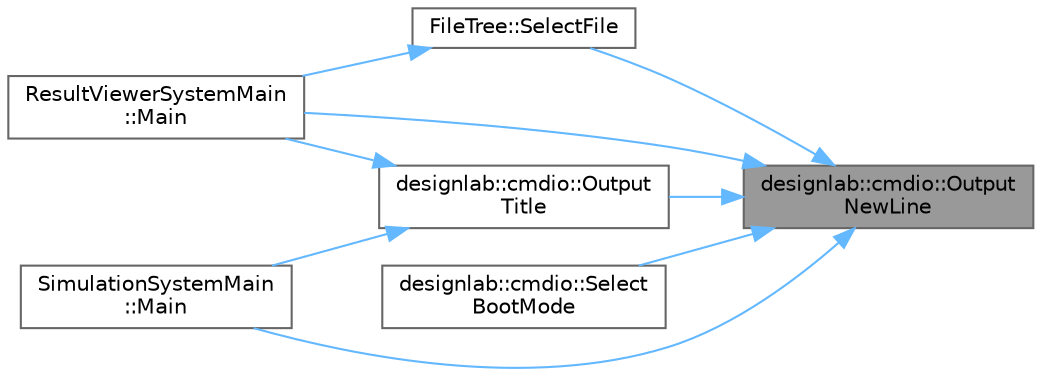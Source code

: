digraph "designlab::cmdio::OutputNewLine"
{
 // LATEX_PDF_SIZE
  bgcolor="transparent";
  edge [fontname=Helvetica,fontsize=10,labelfontname=Helvetica,labelfontsize=10];
  node [fontname=Helvetica,fontsize=10,shape=box,height=0.2,width=0.4];
  rankdir="RL";
  Node1 [id="Node000001",label="designlab::cmdio::Output\lNewLine",height=0.2,width=0.4,color="gray40", fillcolor="grey60", style="filled", fontcolor="black",tooltip="コマンドラインで改行をする関数．"];
  Node1 -> Node2 [id="edge1_Node000001_Node000002",dir="back",color="steelblue1",style="solid",tooltip=" "];
  Node2 [id="Node000002",label="ResultViewerSystemMain\l::Main",height=0.2,width=0.4,color="grey40", fillcolor="white", style="filled",URL="$class_result_viewer_system_main.html#aecf8894b5ac421d39b2d373e33774767",tooltip="主要な処理を行う関数"];
  Node1 -> Node3 [id="edge2_Node000001_Node000003",dir="back",color="steelblue1",style="solid",tooltip=" "];
  Node3 [id="Node000003",label="SimulationSystemMain\l::Main",height=0.2,width=0.4,color="grey40", fillcolor="white", style="filled",URL="$class_simulation_system_main.html#a030bde5e114622fa85d83517fa040242",tooltip="いままでint mainで行われた処理をまとめたもの．   目標地点へ着くか，歩容計画に失敗した場合に，シミュレーションを終える．   また，規定の回数シミュレーションしたら終了する．"];
  Node1 -> Node4 [id="edge3_Node000001_Node000004",dir="back",color="steelblue1",style="solid",tooltip=" "];
  Node4 [id="Node000004",label="designlab::cmdio::Output\lTitle",height=0.2,width=0.4,color="grey40", fillcolor="white", style="filled",URL="$namespacedesignlab_1_1cmdio.html#aac156719fff45c1e6da33d779eee8a4a",tooltip="コマンドラインにこのソフトのタイトルを出力する関数．"];
  Node4 -> Node2 [id="edge4_Node000004_Node000002",dir="back",color="steelblue1",style="solid",tooltip=" "];
  Node4 -> Node3 [id="edge5_Node000004_Node000003",dir="back",color="steelblue1",style="solid",tooltip=" "];
  Node1 -> Node5 [id="edge6_Node000001_Node000005",dir="back",color="steelblue1",style="solid",tooltip=" "];
  Node5 [id="Node000005",label="designlab::cmdio::Select\lBootMode",height=0.2,width=0.4,color="grey40", fillcolor="white", style="filled",URL="$namespacedesignlab_1_1cmdio.html#adc19ae459e6e165635ff3eba1f975a0c",tooltip="このアプリの起動モードを選択する関数．"];
  Node1 -> Node6 [id="edge7_Node000001_Node000006",dir="back",color="steelblue1",style="solid",tooltip=" "];
  Node6 [id="Node000006",label="FileTree::SelectFile",height=0.2,width=0.4,color="grey40", fillcolor="white", style="filled",URL="$class_file_tree.html#a158392d6e36b190b06055e8bc8db59ad",tooltip="ディレクトリの中から，ファイルを一つ選択する"];
  Node6 -> Node2 [id="edge8_Node000006_Node000002",dir="back",color="steelblue1",style="solid",tooltip=" "];
}
